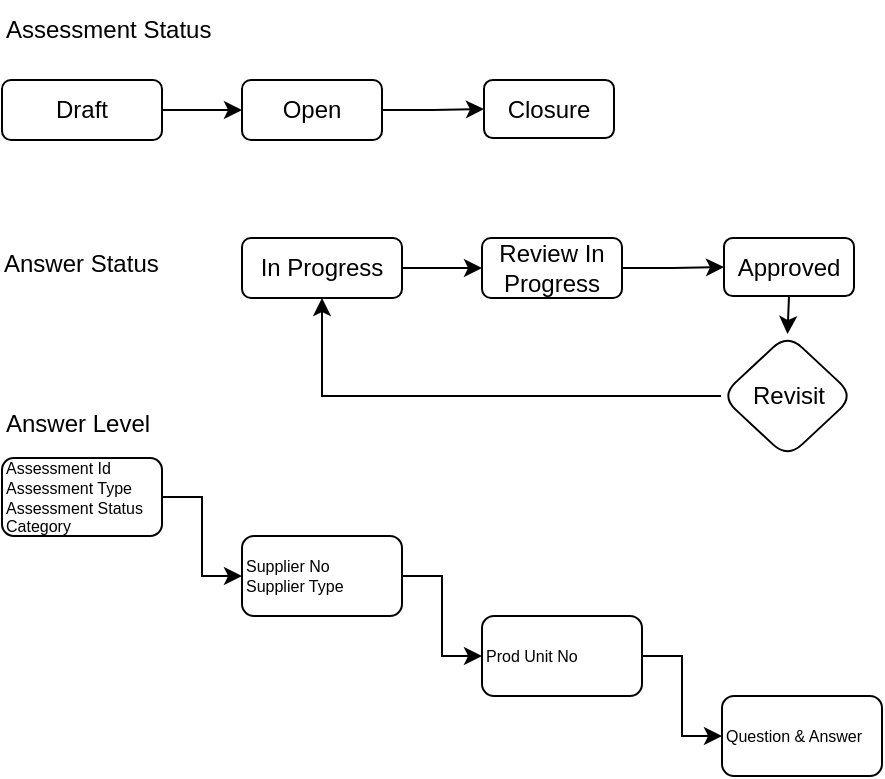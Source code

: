 <mxfile version="20.8.13" type="github">
  <diagram name="Page-1" id="aKNxy2ZGhKnuOq5hraQL">
    <mxGraphModel dx="794" dy="470" grid="1" gridSize="10" guides="1" tooltips="1" connect="1" arrows="1" fold="1" page="1" pageScale="1" pageWidth="3300" pageHeight="4681" math="0" shadow="0">
      <root>
        <mxCell id="0" />
        <mxCell id="1" parent="0" />
        <mxCell id="B7Xnb2P961lc5qyt7YIO-10" value="" style="edgeStyle=orthogonalEdgeStyle;rounded=0;orthogonalLoop=1;jettySize=auto;html=1;" edge="1" parent="1" source="B7Xnb2P961lc5qyt7YIO-8" target="B7Xnb2P961lc5qyt7YIO-9">
          <mxGeometry relative="1" as="geometry" />
        </mxCell>
        <mxCell id="B7Xnb2P961lc5qyt7YIO-8" value="Draft" style="rounded=1;whiteSpace=wrap;html=1;" vertex="1" parent="1">
          <mxGeometry x="40" y="50" width="80" height="30" as="geometry" />
        </mxCell>
        <mxCell id="B7Xnb2P961lc5qyt7YIO-15" value="" style="edgeStyle=orthogonalEdgeStyle;rounded=0;orthogonalLoop=1;jettySize=auto;html=1;" edge="1" parent="1" source="B7Xnb2P961lc5qyt7YIO-9" target="B7Xnb2P961lc5qyt7YIO-14">
          <mxGeometry relative="1" as="geometry" />
        </mxCell>
        <mxCell id="B7Xnb2P961lc5qyt7YIO-9" value="Open" style="whiteSpace=wrap;html=1;rounded=1;" vertex="1" parent="1">
          <mxGeometry x="160" y="50" width="70" height="30" as="geometry" />
        </mxCell>
        <mxCell id="B7Xnb2P961lc5qyt7YIO-11" value="Assessment Status" style="text;html=1;strokeColor=none;fillColor=none;align=left;verticalAlign=middle;whiteSpace=wrap;rounded=0;" vertex="1" parent="1">
          <mxGeometry x="40" y="10" width="120" height="30" as="geometry" />
        </mxCell>
        <mxCell id="B7Xnb2P961lc5qyt7YIO-14" value="Closure" style="whiteSpace=wrap;html=1;rounded=1;" vertex="1" parent="1">
          <mxGeometry x="281" y="50" width="65" height="29" as="geometry" />
        </mxCell>
        <mxCell id="B7Xnb2P961lc5qyt7YIO-16" value="" style="edgeStyle=orthogonalEdgeStyle;rounded=0;orthogonalLoop=1;jettySize=auto;html=1;" edge="1" parent="1" source="B7Xnb2P961lc5qyt7YIO-17" target="B7Xnb2P961lc5qyt7YIO-19">
          <mxGeometry relative="1" as="geometry" />
        </mxCell>
        <mxCell id="B7Xnb2P961lc5qyt7YIO-17" value="In Progress" style="rounded=1;whiteSpace=wrap;html=1;" vertex="1" parent="1">
          <mxGeometry x="160" y="129" width="80" height="30" as="geometry" />
        </mxCell>
        <mxCell id="B7Xnb2P961lc5qyt7YIO-18" value="" style="edgeStyle=orthogonalEdgeStyle;rounded=0;orthogonalLoop=1;jettySize=auto;html=1;" edge="1" parent="1" source="B7Xnb2P961lc5qyt7YIO-19" target="B7Xnb2P961lc5qyt7YIO-21">
          <mxGeometry relative="1" as="geometry" />
        </mxCell>
        <mxCell id="B7Xnb2P961lc5qyt7YIO-19" value="Review In Progress" style="whiteSpace=wrap;html=1;rounded=1;" vertex="1" parent="1">
          <mxGeometry x="280" y="129" width="70" height="30" as="geometry" />
        </mxCell>
        <mxCell id="B7Xnb2P961lc5qyt7YIO-20" value="Answer Status" style="text;html=1;strokeColor=none;fillColor=none;align=left;verticalAlign=middle;whiteSpace=wrap;rounded=0;" vertex="1" parent="1">
          <mxGeometry x="39" y="127" width="111" height="30" as="geometry" />
        </mxCell>
        <mxCell id="B7Xnb2P961lc5qyt7YIO-24" value="" style="edgeStyle=orthogonalEdgeStyle;rounded=0;orthogonalLoop=1;jettySize=auto;html=1;entryX=0.5;entryY=0;entryDx=0;entryDy=0;exitX=0.5;exitY=1;exitDx=0;exitDy=0;" edge="1" parent="1" source="B7Xnb2P961lc5qyt7YIO-21" target="B7Xnb2P961lc5qyt7YIO-23">
          <mxGeometry relative="1" as="geometry">
            <mxPoint x="540" y="201" as="sourcePoint" />
            <mxPoint x="486.75" y="208" as="targetPoint" />
          </mxGeometry>
        </mxCell>
        <mxCell id="B7Xnb2P961lc5qyt7YIO-21" value="Approved" style="whiteSpace=wrap;html=1;rounded=1;" vertex="1" parent="1">
          <mxGeometry x="401" y="129" width="65" height="29" as="geometry" />
        </mxCell>
        <mxCell id="B7Xnb2P961lc5qyt7YIO-25" style="edgeStyle=orthogonalEdgeStyle;rounded=0;orthogonalLoop=1;jettySize=auto;html=1;entryX=0.5;entryY=1;entryDx=0;entryDy=0;" edge="1" parent="1" source="B7Xnb2P961lc5qyt7YIO-23" target="B7Xnb2P961lc5qyt7YIO-17">
          <mxGeometry relative="1" as="geometry" />
        </mxCell>
        <mxCell id="B7Xnb2P961lc5qyt7YIO-23" value="Revisit" style="rhombus;whiteSpace=wrap;html=1;rounded=1;" vertex="1" parent="1">
          <mxGeometry x="399.5" y="177" width="66.5" height="62" as="geometry" />
        </mxCell>
        <mxCell id="B7Xnb2P961lc5qyt7YIO-26" value="Answer Level" style="text;html=1;strokeColor=none;fillColor=none;align=left;verticalAlign=middle;whiteSpace=wrap;rounded=0;" vertex="1" parent="1">
          <mxGeometry x="40" y="207" width="120" height="30" as="geometry" />
        </mxCell>
        <mxCell id="B7Xnb2P961lc5qyt7YIO-31" value="" style="edgeStyle=orthogonalEdgeStyle;rounded=0;orthogonalLoop=1;jettySize=auto;html=1;" edge="1" parent="1" source="B7Xnb2P961lc5qyt7YIO-27" target="B7Xnb2P961lc5qyt7YIO-30">
          <mxGeometry relative="1" as="geometry" />
        </mxCell>
        <mxCell id="B7Xnb2P961lc5qyt7YIO-27" value="Assessment Id&lt;br style=&quot;font-size: 8px;&quot;&gt;Assessment Type&lt;br style=&quot;font-size: 8px;&quot;&gt;Assessment Status&lt;br style=&quot;font-size: 8px;&quot;&gt;Category" style="rounded=1;whiteSpace=wrap;html=1;align=left;fontSize=8;" vertex="1" parent="1">
          <mxGeometry x="40" y="239" width="80" height="39" as="geometry" />
        </mxCell>
        <mxCell id="B7Xnb2P961lc5qyt7YIO-33" value="" style="edgeStyle=orthogonalEdgeStyle;rounded=0;orthogonalLoop=1;jettySize=auto;html=1;" edge="1" parent="1" source="B7Xnb2P961lc5qyt7YIO-30" target="B7Xnb2P961lc5qyt7YIO-32">
          <mxGeometry relative="1" as="geometry" />
        </mxCell>
        <mxCell id="B7Xnb2P961lc5qyt7YIO-30" value="Supplier No&lt;br style=&quot;font-size: 8px;&quot;&gt;Supplier Type" style="whiteSpace=wrap;html=1;align=left;rounded=1;fontSize=8;" vertex="1" parent="1">
          <mxGeometry x="160" y="278" width="80" height="40" as="geometry" />
        </mxCell>
        <mxCell id="B7Xnb2P961lc5qyt7YIO-35" style="edgeStyle=orthogonalEdgeStyle;rounded=0;orthogonalLoop=1;jettySize=auto;html=1;entryX=0;entryY=0.5;entryDx=0;entryDy=0;fontSize=8;" edge="1" parent="1" source="B7Xnb2P961lc5qyt7YIO-32" target="B7Xnb2P961lc5qyt7YIO-34">
          <mxGeometry relative="1" as="geometry" />
        </mxCell>
        <mxCell id="B7Xnb2P961lc5qyt7YIO-32" value="Prod Unit No" style="whiteSpace=wrap;html=1;align=left;rounded=1;fontSize=8;" vertex="1" parent="1">
          <mxGeometry x="280" y="318" width="80" height="40" as="geometry" />
        </mxCell>
        <mxCell id="B7Xnb2P961lc5qyt7YIO-34" value="Question &amp;amp; Answer" style="whiteSpace=wrap;html=1;align=left;rounded=1;fontSize=8;" vertex="1" parent="1">
          <mxGeometry x="400" y="358" width="80" height="40" as="geometry" />
        </mxCell>
      </root>
    </mxGraphModel>
  </diagram>
</mxfile>
